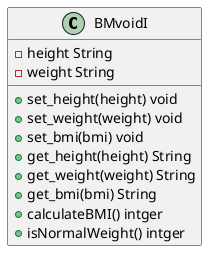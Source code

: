 @startuml
class BMvoidI{
    -height String
    -weight String
    +set_height(height) void
    +set_weight(weight) void
    +set_bmi(bmi) void
    +get_height(height) String
    +get_weight(weight) String
    +get_bmi(bmi) String
    +calculateBMI() intger
    +isNormalWeight() intger
}
@enduml